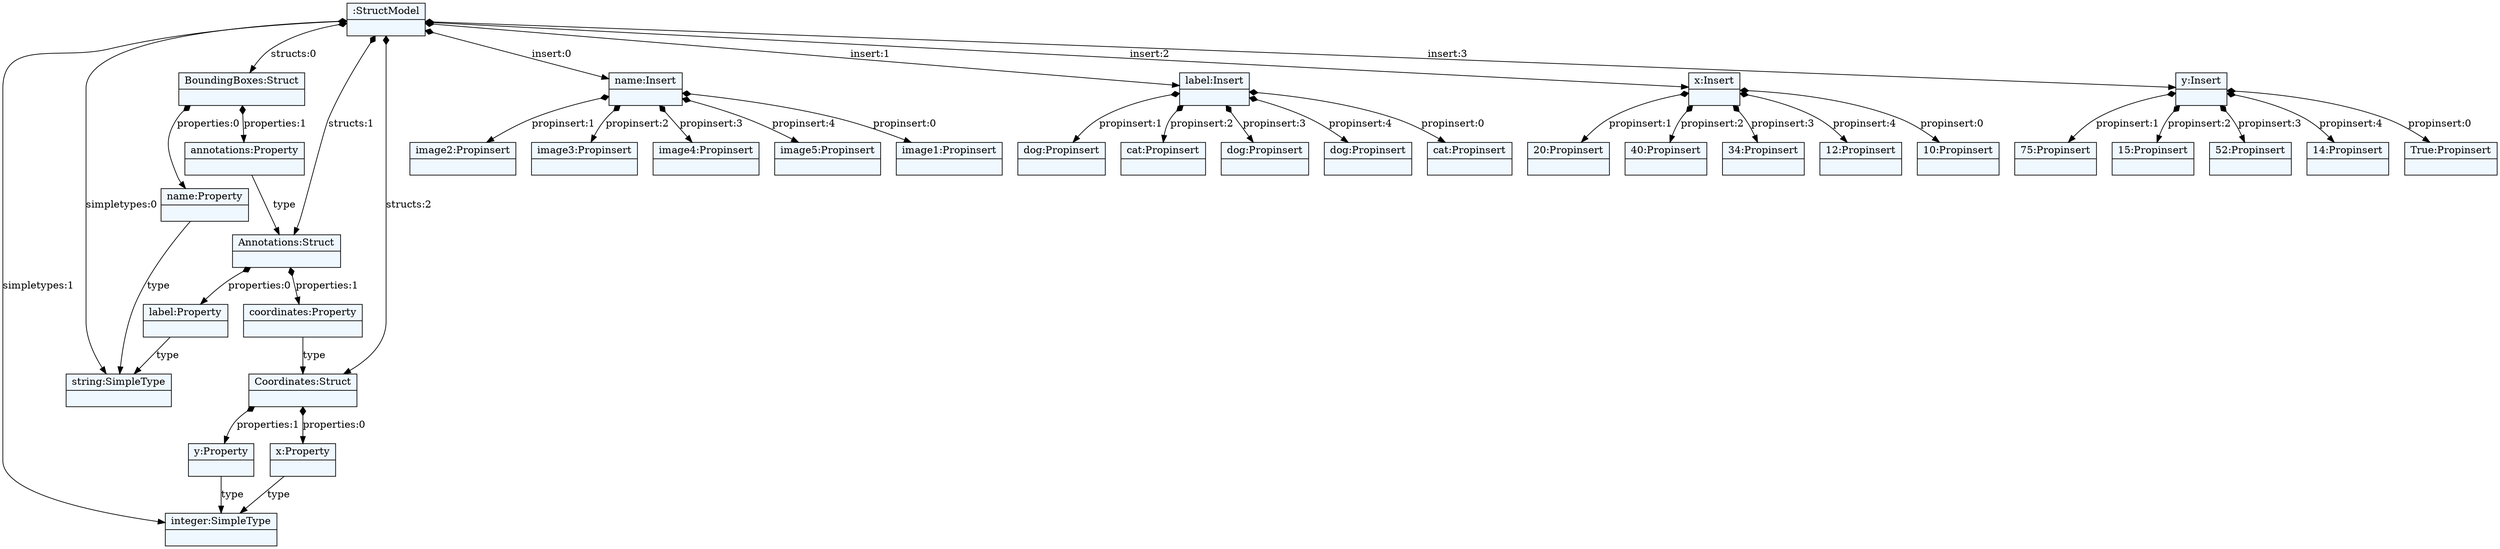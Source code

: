 
    digraph textX {
    fontname = "Bitstream Vera Sans"
    fontsize = 8
    node[
        shape=record,
        style=filled,
        fillcolor=aliceblue
    ]
    nodesep = 0.3
    edge[dir=black,arrowtail=empty]


4470695824 -> 4470696080 [label="simpletypes:0" arrowtail=diamond dir=both]
4470696080[label="{string:SimpleType|}"]
4470695824 -> 4470696144 [label="simpletypes:1" arrowtail=diamond dir=both]
4470696144[label="{integer:SimpleType|}"]
4470695824 -> 4470696272 [label="structs:0" arrowtail=diamond dir=both]
4470696272 -> 4470696464 [label="properties:0" arrowtail=diamond dir=both]
4470696464 -> 4470696080 [label="type" ]
4470696464[label="{name:Property|}"]
4470696272 -> 4470696528 [label="properties:1" arrowtail=diamond dir=both]
4470696528 -> 4470696336 [label="type" ]
4470696336 -> 4470696720 [label="properties:0" arrowtail=diamond dir=both]
4470696720 -> 4470696080 [label="type" ]
4470696720[label="{label:Property|}"]
4470696336 -> 4470696848 [label="properties:1" arrowtail=diamond dir=both]
4470696848 -> 4470696208 [label="type" ]
4470696208 -> 4470697040 [label="properties:0" arrowtail=diamond dir=both]
4470697040 -> 4470696144 [label="type" ]
4470697040[label="{x:Property|}"]
4470696208 -> 4470697168 [label="properties:1" arrowtail=diamond dir=both]
4470697168 -> 4470696144 [label="type" ]
4470697168[label="{y:Property|}"]
4470696208[label="{Coordinates:Struct|}"]
4470696848[label="{coordinates:Property|}"]
4470696336[label="{Annotations:Struct|}"]
4470696528[label="{annotations:Property|}"]
4470696272[label="{BoundingBoxes:Struct|}"]
4470695824 -> 4470696336 [label="structs:1" arrowtail=diamond dir=both]
4470695824 -> 4470696208 [label="structs:2" arrowtail=diamond dir=both]
4470695824 -> 4470696400 [label="insert:0" arrowtail=diamond dir=both]
4470696400 -> 4470697424 [label="propinsert:0" arrowtail=diamond dir=both]
4470697424[label="{image1:Propinsert|}"]
4470696400 -> 4470697552 [label="propinsert:1" arrowtail=diamond dir=both]
4470697552[label="{image2:Propinsert|}"]
4470696400 -> 4470697680 [label="propinsert:2" arrowtail=diamond dir=both]
4470697680[label="{image3:Propinsert|}"]
4470696400 -> 4470697744 [label="propinsert:3" arrowtail=diamond dir=both]
4470697744[label="{image4:Propinsert|}"]
4470696400 -> 4470697808 [label="propinsert:4" arrowtail=diamond dir=both]
4470697808[label="{image5:Propinsert|}"]
4470696400[label="{name:Insert|}"]
4470695824 -> 4470696592 [label="insert:1" arrowtail=diamond dir=both]
4470696592 -> 4470697616 [label="propinsert:0" arrowtail=diamond dir=both]
4470697616[label="{cat:Propinsert|}"]
4470696592 -> 4470718544 [label="propinsert:1" arrowtail=diamond dir=both]
4470718544[label="{dog:Propinsert|}"]
4470696592 -> 4470718672 [label="propinsert:2" arrowtail=diamond dir=both]
4470718672[label="{cat:Propinsert|}"]
4470696592 -> 4470718736 [label="propinsert:3" arrowtail=diamond dir=both]
4470718736[label="{dog:Propinsert|}"]
4470696592 -> 4470718800 [label="propinsert:4" arrowtail=diamond dir=both]
4470718800[label="{dog:Propinsert|}"]
4470696592[label="{label:Insert|}"]
4470695824 -> 4470696912 [label="insert:2" arrowtail=diamond dir=both]
4470696912 -> 4470718608 [label="propinsert:0" arrowtail=diamond dir=both]
4470718608[label="{10:Propinsert|}"]
4470696912 -> 4470718992 [label="propinsert:1" arrowtail=diamond dir=both]
4470718992[label="{20:Propinsert|}"]
4470696912 -> 4470719120 [label="propinsert:2" arrowtail=diamond dir=both]
4470719120[label="{40:Propinsert|}"]
4470696912 -> 4470719184 [label="propinsert:3" arrowtail=diamond dir=both]
4470719184[label="{34:Propinsert|}"]
4470696912 -> 4470719248 [label="propinsert:4" arrowtail=diamond dir=both]
4470719248[label="{12:Propinsert|}"]
4470696912[label="{x:Insert|}"]
4470695824 -> 4470697232 [label="insert:3" arrowtail=diamond dir=both]
4470697232 -> 4470719056 [label="propinsert:0" arrowtail=diamond dir=both]
4470719056[label="{True:Propinsert|}"]
4470697232 -> 4470719440 [label="propinsert:1" arrowtail=diamond dir=both]
4470719440[label="{75:Propinsert|}"]
4470697232 -> 4470719568 [label="propinsert:2" arrowtail=diamond dir=both]
4470719568[label="{15:Propinsert|}"]
4470697232 -> 4470719632 [label="propinsert:3" arrowtail=diamond dir=both]
4470719632[label="{52:Propinsert|}"]
4470697232 -> 4470719696 [label="propinsert:4" arrowtail=diamond dir=both]
4470719696[label="{14:Propinsert|}"]
4470697232[label="{y:Insert|}"]
4470695824[label="{:StructModel|}"]

}
